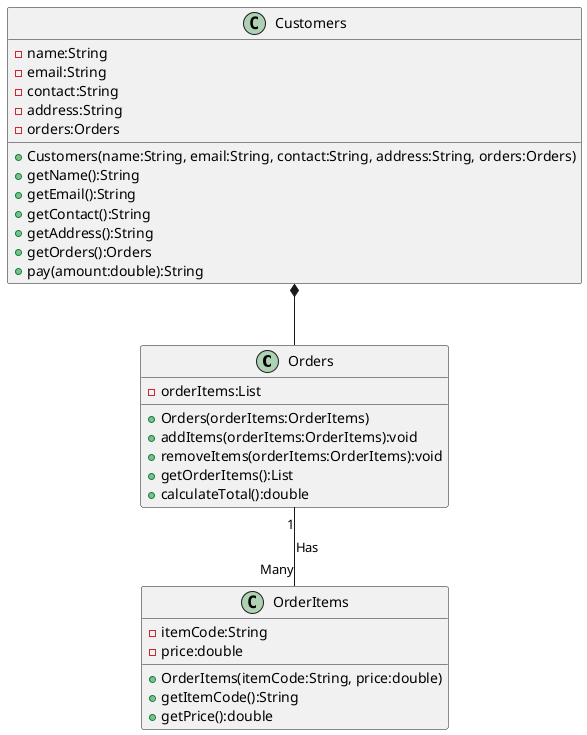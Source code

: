 @startuml

@startuml

'interface PaymentStrategy {
'    +info(amount:double):String
'}
'
'class CashStrategy {
'    +info(amount:double):String
'}
'
'class CreditCardStrategy {
'    -name:String
'    -cardNumber:String
'    -cvv:int
'    -expiryDate:String
'    +CreditCardStrategy(name:String, cardNumber:String, cvv:int, expiryDate:Date)
'    +info(amount:double):String
'}

class Orders {
    -orderItems:List
    +Orders(orderItems:OrderItems)
    +addItems(orderItems:OrderItems):void
    +removeItems(orderItems:OrderItems):void
    +getOrderItems():List
    +calculateTotal():double
}

class OrderItems {
    -itemCode:String
    -price:double
    +OrderItems(itemCode:String, price:double)
    +getItemCode():String
    +getPrice():double
}

class Customers {
    -name:String
    -email:String
    -contact:String
    -address:String
    -orders:Orders
    +Customers(name:String, email:String, contact:String, address:String, orders:Orders)
    +getName():String
    +getEmail():String
    +getContact():String
    +getAddress():String
    +getOrders():Orders
    +pay(amount:double):String
}

'PaymentStrategy <|.. CashStrategy
'PaymentStrategy <|.. CreditCardStrategy
'Orders *-- PaymentStrategy
Orders "1" -- "Many" OrderItems : Has
Customers *-- Orders

'enum TimeUnit {
'DAYS
'HOURS
'MINUTES
'}

@enduml

'enum TimeUnit {
'DAYS
'HOURS
'MINUTES
'}

@enduml